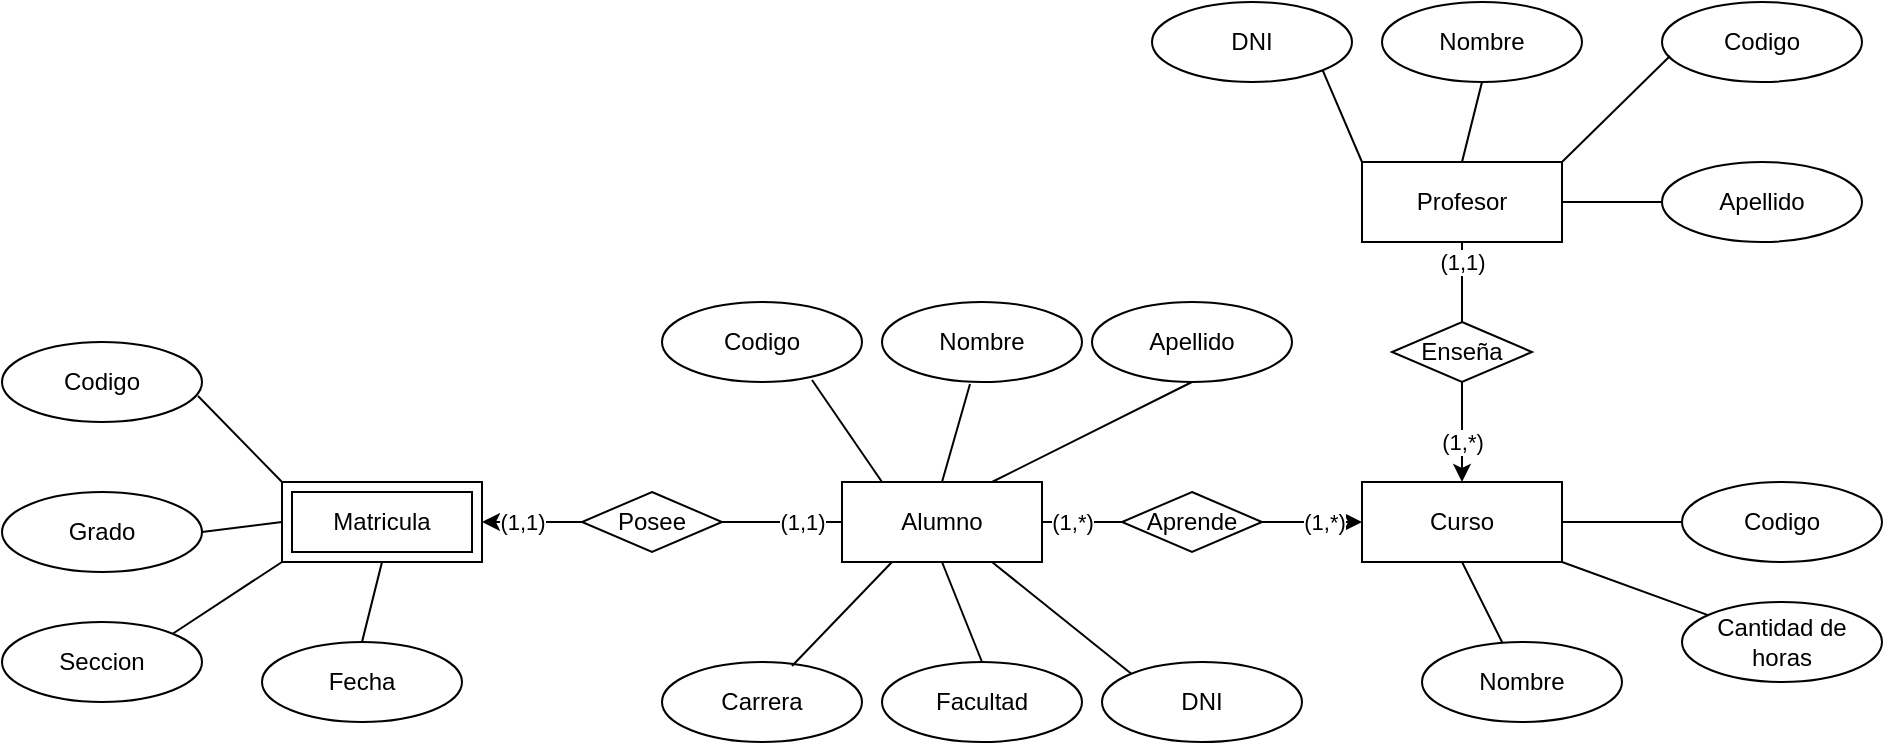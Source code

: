<mxfile version="26.2.9">
  <diagram id="R2lEEEUBdFMjLlhIrx00" name="Page-1">
    <mxGraphModel dx="1724" dy="473" grid="1" gridSize="10" guides="1" tooltips="1" connect="1" arrows="1" fold="1" page="1" pageScale="1" pageWidth="850" pageHeight="1100" math="0" shadow="0" extFonts="Permanent Marker^https://fonts.googleapis.com/css?family=Permanent+Marker">
      <root>
        <mxCell id="0" />
        <mxCell id="1" parent="0" />
        <mxCell id="a8ComjCyZuQCzHxMBu32-2" value="Curso" style="whiteSpace=wrap;html=1;align=center;" vertex="1" parent="1">
          <mxGeometry x="530" y="320" width="100" height="40" as="geometry" />
        </mxCell>
        <mxCell id="a8ComjCyZuQCzHxMBu32-4" value="Profesor" style="whiteSpace=wrap;html=1;align=center;" vertex="1" parent="1">
          <mxGeometry x="530" y="160" width="100" height="40" as="geometry" />
        </mxCell>
        <mxCell id="a8ComjCyZuQCzHxMBu32-5" value="Alumno" style="whiteSpace=wrap;html=1;align=center;" vertex="1" parent="1">
          <mxGeometry x="270" y="320" width="100" height="40" as="geometry" />
        </mxCell>
        <mxCell id="a8ComjCyZuQCzHxMBu32-6" value="Matricula" style="shape=ext;margin=3;double=1;whiteSpace=wrap;html=1;align=center;" vertex="1" parent="1">
          <mxGeometry x="-10" y="320" width="100" height="40" as="geometry" />
        </mxCell>
        <mxCell id="a8ComjCyZuQCzHxMBu32-7" value="Enseña" style="shape=rhombus;perimeter=rhombusPerimeter;whiteSpace=wrap;html=1;align=center;" vertex="1" parent="1">
          <mxGeometry x="545" y="240" width="70" height="30" as="geometry" />
        </mxCell>
        <mxCell id="a8ComjCyZuQCzHxMBu32-8" value="Posee" style="shape=rhombus;perimeter=rhombusPerimeter;whiteSpace=wrap;html=1;align=center;" vertex="1" parent="1">
          <mxGeometry x="140" y="325" width="70" height="30" as="geometry" />
        </mxCell>
        <mxCell id="a8ComjCyZuQCzHxMBu32-19" value="" style="endArrow=classic;html=1;rounded=0;exitX=0.5;exitY=1;exitDx=0;exitDy=0;entryX=0.5;entryY=0;entryDx=0;entryDy=0;" edge="1" parent="1" source="a8ComjCyZuQCzHxMBu32-7" target="a8ComjCyZuQCzHxMBu32-2">
          <mxGeometry width="50" height="50" relative="1" as="geometry">
            <mxPoint x="420" y="320" as="sourcePoint" />
            <mxPoint x="470" y="270" as="targetPoint" />
          </mxGeometry>
        </mxCell>
        <mxCell id="a8ComjCyZuQCzHxMBu32-68" value="(1,*)" style="edgeLabel;html=1;align=center;verticalAlign=middle;resizable=0;points=[];" vertex="1" connectable="0" parent="a8ComjCyZuQCzHxMBu32-19">
          <mxGeometry x="-0.32" relative="1" as="geometry">
            <mxPoint y="13" as="offset" />
          </mxGeometry>
        </mxCell>
        <mxCell id="a8ComjCyZuQCzHxMBu32-20" value="" style="endArrow=none;html=1;rounded=0;exitX=0.5;exitY=1;exitDx=0;exitDy=0;entryX=0.5;entryY=0;entryDx=0;entryDy=0;" edge="1" parent="1" source="a8ComjCyZuQCzHxMBu32-4" target="a8ComjCyZuQCzHxMBu32-7">
          <mxGeometry width="50" height="50" relative="1" as="geometry">
            <mxPoint x="420" y="320" as="sourcePoint" />
            <mxPoint x="470" y="270" as="targetPoint" />
          </mxGeometry>
        </mxCell>
        <mxCell id="a8ComjCyZuQCzHxMBu32-66" value="(1,1)" style="edgeLabel;html=1;align=center;verticalAlign=middle;resizable=0;points=[];" vertex="1" connectable="0" parent="a8ComjCyZuQCzHxMBu32-20">
          <mxGeometry x="0.1" y="-1" relative="1" as="geometry">
            <mxPoint x="1" y="-12" as="offset" />
          </mxGeometry>
        </mxCell>
        <mxCell id="a8ComjCyZuQCzHxMBu32-33" value="Aprende" style="shape=rhombus;perimeter=rhombusPerimeter;whiteSpace=wrap;html=1;align=center;" vertex="1" parent="1">
          <mxGeometry x="410" y="325" width="70" height="30" as="geometry" />
        </mxCell>
        <mxCell id="a8ComjCyZuQCzHxMBu32-36" value="" style="endArrow=classic;html=1;rounded=0;exitX=1;exitY=0.5;exitDx=0;exitDy=0;entryX=0;entryY=0.5;entryDx=0;entryDy=0;" edge="1" parent="1" source="a8ComjCyZuQCzHxMBu32-33" target="a8ComjCyZuQCzHxMBu32-2">
          <mxGeometry width="50" height="50" relative="1" as="geometry">
            <mxPoint x="260" y="300" as="sourcePoint" />
            <mxPoint x="310" y="250" as="targetPoint" />
          </mxGeometry>
        </mxCell>
        <mxCell id="a8ComjCyZuQCzHxMBu32-39" value="(1,*)" style="edgeLabel;html=1;align=center;verticalAlign=middle;resizable=0;points=[];" vertex="1" connectable="0" parent="a8ComjCyZuQCzHxMBu32-36">
          <mxGeometry x="-0.35" y="1" relative="1" as="geometry">
            <mxPoint x="14" y="1" as="offset" />
          </mxGeometry>
        </mxCell>
        <mxCell id="a8ComjCyZuQCzHxMBu32-37" value="" style="endArrow=none;html=1;rounded=0;exitX=1;exitY=0.5;exitDx=0;exitDy=0;entryX=0;entryY=0.5;entryDx=0;entryDy=0;" edge="1" parent="1" source="a8ComjCyZuQCzHxMBu32-5" target="a8ComjCyZuQCzHxMBu32-33">
          <mxGeometry width="50" height="50" relative="1" as="geometry">
            <mxPoint x="260" y="300" as="sourcePoint" />
            <mxPoint x="310" y="250" as="targetPoint" />
          </mxGeometry>
        </mxCell>
        <mxCell id="a8ComjCyZuQCzHxMBu32-38" value="(1,*)" style="edgeLabel;html=1;align=center;verticalAlign=middle;resizable=0;points=[];" vertex="1" connectable="0" parent="a8ComjCyZuQCzHxMBu32-37">
          <mxGeometry x="0.12" y="-1" relative="1" as="geometry">
            <mxPoint x="-8" y="-1" as="offset" />
          </mxGeometry>
        </mxCell>
        <mxCell id="a8ComjCyZuQCzHxMBu32-40" value="Apellido" style="ellipse;whiteSpace=wrap;html=1;align=center;" vertex="1" parent="1">
          <mxGeometry x="680" y="160" width="100" height="40" as="geometry" />
        </mxCell>
        <mxCell id="a8ComjCyZuQCzHxMBu32-41" value="Codigo" style="ellipse;whiteSpace=wrap;html=1;align=center;" vertex="1" parent="1">
          <mxGeometry x="680" y="80" width="100" height="40" as="geometry" />
        </mxCell>
        <mxCell id="a8ComjCyZuQCzHxMBu32-42" value="Nombre" style="ellipse;whiteSpace=wrap;html=1;align=center;" vertex="1" parent="1">
          <mxGeometry x="540" y="80" width="100" height="40" as="geometry" />
        </mxCell>
        <mxCell id="a8ComjCyZuQCzHxMBu32-43" value="DNI" style="ellipse;whiteSpace=wrap;html=1;align=center;" vertex="1" parent="1">
          <mxGeometry x="425" y="80" width="100" height="40" as="geometry" />
        </mxCell>
        <mxCell id="a8ComjCyZuQCzHxMBu32-44" value="" style="endArrow=none;html=1;rounded=0;exitX=1;exitY=1;exitDx=0;exitDy=0;entryX=0;entryY=0;entryDx=0;entryDy=0;" edge="1" parent="1" source="a8ComjCyZuQCzHxMBu32-43" target="a8ComjCyZuQCzHxMBu32-4">
          <mxGeometry width="50" height="50" relative="1" as="geometry">
            <mxPoint x="490" y="290" as="sourcePoint" />
            <mxPoint x="540" y="240" as="targetPoint" />
          </mxGeometry>
        </mxCell>
        <mxCell id="a8ComjCyZuQCzHxMBu32-45" value="" style="endArrow=none;html=1;rounded=0;exitX=0.5;exitY=1;exitDx=0;exitDy=0;entryX=0.5;entryY=0;entryDx=0;entryDy=0;" edge="1" parent="1" source="a8ComjCyZuQCzHxMBu32-42" target="a8ComjCyZuQCzHxMBu32-4">
          <mxGeometry width="50" height="50" relative="1" as="geometry">
            <mxPoint x="490" y="290" as="sourcePoint" />
            <mxPoint x="540" y="240" as="targetPoint" />
          </mxGeometry>
        </mxCell>
        <mxCell id="a8ComjCyZuQCzHxMBu32-46" value="" style="endArrow=none;html=1;rounded=0;exitX=0.04;exitY=0.675;exitDx=0;exitDy=0;exitPerimeter=0;entryX=1;entryY=0;entryDx=0;entryDy=0;" edge="1" parent="1" source="a8ComjCyZuQCzHxMBu32-41" target="a8ComjCyZuQCzHxMBu32-4">
          <mxGeometry width="50" height="50" relative="1" as="geometry">
            <mxPoint x="490" y="290" as="sourcePoint" />
            <mxPoint x="540" y="240" as="targetPoint" />
          </mxGeometry>
        </mxCell>
        <mxCell id="a8ComjCyZuQCzHxMBu32-47" value="" style="endArrow=none;html=1;rounded=0;exitX=0;exitY=0.5;exitDx=0;exitDy=0;entryX=1;entryY=0.5;entryDx=0;entryDy=0;" edge="1" parent="1" source="a8ComjCyZuQCzHxMBu32-40" target="a8ComjCyZuQCzHxMBu32-4">
          <mxGeometry width="50" height="50" relative="1" as="geometry">
            <mxPoint x="490" y="290" as="sourcePoint" />
            <mxPoint x="540" y="240" as="targetPoint" />
          </mxGeometry>
        </mxCell>
        <mxCell id="a8ComjCyZuQCzHxMBu32-48" value="DNI" style="ellipse;whiteSpace=wrap;html=1;align=center;" vertex="1" parent="1">
          <mxGeometry x="400" y="410" width="100" height="40" as="geometry" />
        </mxCell>
        <mxCell id="a8ComjCyZuQCzHxMBu32-49" value="Facultad" style="ellipse;whiteSpace=wrap;html=1;align=center;" vertex="1" parent="1">
          <mxGeometry x="290" y="410" width="100" height="40" as="geometry" />
        </mxCell>
        <mxCell id="a8ComjCyZuQCzHxMBu32-50" value="Carrera" style="ellipse;whiteSpace=wrap;html=1;align=center;" vertex="1" parent="1">
          <mxGeometry x="180" y="410" width="100" height="40" as="geometry" />
        </mxCell>
        <mxCell id="a8ComjCyZuQCzHxMBu32-51" value="Apellido" style="ellipse;whiteSpace=wrap;html=1;align=center;" vertex="1" parent="1">
          <mxGeometry x="395" y="230" width="100" height="40" as="geometry" />
        </mxCell>
        <mxCell id="a8ComjCyZuQCzHxMBu32-52" value="Nombre" style="ellipse;whiteSpace=wrap;html=1;align=center;" vertex="1" parent="1">
          <mxGeometry x="290" y="230" width="100" height="40" as="geometry" />
        </mxCell>
        <mxCell id="a8ComjCyZuQCzHxMBu32-53" value="Codigo" style="ellipse;whiteSpace=wrap;html=1;align=center;" vertex="1" parent="1">
          <mxGeometry x="180" y="230" width="100" height="40" as="geometry" />
        </mxCell>
        <mxCell id="a8ComjCyZuQCzHxMBu32-54" value="" style="endArrow=none;html=1;rounded=0;exitX=0.75;exitY=0.975;exitDx=0;exitDy=0;exitPerimeter=0;entryX=0.2;entryY=0;entryDx=0;entryDy=0;entryPerimeter=0;" edge="1" parent="1" source="a8ComjCyZuQCzHxMBu32-53" target="a8ComjCyZuQCzHxMBu32-5">
          <mxGeometry width="50" height="50" relative="1" as="geometry">
            <mxPoint x="290" y="380" as="sourcePoint" />
            <mxPoint x="340" y="330" as="targetPoint" />
          </mxGeometry>
        </mxCell>
        <mxCell id="a8ComjCyZuQCzHxMBu32-55" value="" style="endArrow=none;html=1;rounded=0;exitX=0.5;exitY=0;exitDx=0;exitDy=0;entryX=0.44;entryY=1.025;entryDx=0;entryDy=0;entryPerimeter=0;" edge="1" parent="1" source="a8ComjCyZuQCzHxMBu32-5" target="a8ComjCyZuQCzHxMBu32-52">
          <mxGeometry width="50" height="50" relative="1" as="geometry">
            <mxPoint x="290" y="380" as="sourcePoint" />
            <mxPoint x="340" y="330" as="targetPoint" />
          </mxGeometry>
        </mxCell>
        <mxCell id="a8ComjCyZuQCzHxMBu32-56" value="" style="endArrow=none;html=1;rounded=0;exitX=0.5;exitY=1;exitDx=0;exitDy=0;entryX=0.75;entryY=0;entryDx=0;entryDy=0;" edge="1" parent="1" source="a8ComjCyZuQCzHxMBu32-51" target="a8ComjCyZuQCzHxMBu32-5">
          <mxGeometry width="50" height="50" relative="1" as="geometry">
            <mxPoint x="290" y="380" as="sourcePoint" />
            <mxPoint x="340" y="330" as="targetPoint" />
          </mxGeometry>
        </mxCell>
        <mxCell id="a8ComjCyZuQCzHxMBu32-57" value="" style="endArrow=none;html=1;rounded=0;exitX=0.65;exitY=0.05;exitDx=0;exitDy=0;exitPerimeter=0;entryX=0.25;entryY=1;entryDx=0;entryDy=0;" edge="1" parent="1" source="a8ComjCyZuQCzHxMBu32-50" target="a8ComjCyZuQCzHxMBu32-5">
          <mxGeometry width="50" height="50" relative="1" as="geometry">
            <mxPoint x="290" y="380" as="sourcePoint" />
            <mxPoint x="340" y="330" as="targetPoint" />
          </mxGeometry>
        </mxCell>
        <mxCell id="a8ComjCyZuQCzHxMBu32-58" value="" style="endArrow=none;html=1;rounded=0;exitX=0.5;exitY=0;exitDx=0;exitDy=0;entryX=0.5;entryY=1;entryDx=0;entryDy=0;" edge="1" parent="1" source="a8ComjCyZuQCzHxMBu32-49" target="a8ComjCyZuQCzHxMBu32-5">
          <mxGeometry width="50" height="50" relative="1" as="geometry">
            <mxPoint x="290" y="380" as="sourcePoint" />
            <mxPoint x="340" y="330" as="targetPoint" />
          </mxGeometry>
        </mxCell>
        <mxCell id="a8ComjCyZuQCzHxMBu32-59" value="" style="endArrow=none;html=1;rounded=0;exitX=0;exitY=0;exitDx=0;exitDy=0;entryX=0.75;entryY=1;entryDx=0;entryDy=0;" edge="1" parent="1" source="a8ComjCyZuQCzHxMBu32-48" target="a8ComjCyZuQCzHxMBu32-5">
          <mxGeometry width="50" height="50" relative="1" as="geometry">
            <mxPoint x="290" y="380" as="sourcePoint" />
            <mxPoint x="340" y="330" as="targetPoint" />
          </mxGeometry>
        </mxCell>
        <mxCell id="a8ComjCyZuQCzHxMBu32-60" value="Nombre" style="ellipse;whiteSpace=wrap;html=1;align=center;" vertex="1" parent="1">
          <mxGeometry x="560" y="400" width="100" height="40" as="geometry" />
        </mxCell>
        <mxCell id="a8ComjCyZuQCzHxMBu32-61" value="Cantidad de horas" style="ellipse;whiteSpace=wrap;html=1;align=center;" vertex="1" parent="1">
          <mxGeometry x="690" y="380" width="100" height="40" as="geometry" />
        </mxCell>
        <mxCell id="a8ComjCyZuQCzHxMBu32-62" value="Codigo" style="ellipse;whiteSpace=wrap;html=1;align=center;" vertex="1" parent="1">
          <mxGeometry x="690" y="320" width="100" height="40" as="geometry" />
        </mxCell>
        <mxCell id="a8ComjCyZuQCzHxMBu32-63" value="" style="endArrow=none;html=1;rounded=0;entryX=0.5;entryY=1;entryDx=0;entryDy=0;" edge="1" parent="1" source="a8ComjCyZuQCzHxMBu32-60" target="a8ComjCyZuQCzHxMBu32-2">
          <mxGeometry width="50" height="50" relative="1" as="geometry">
            <mxPoint x="510" y="380" as="sourcePoint" />
            <mxPoint x="560" y="330" as="targetPoint" />
          </mxGeometry>
        </mxCell>
        <mxCell id="a8ComjCyZuQCzHxMBu32-64" value="" style="endArrow=none;html=1;rounded=0;entryX=1;entryY=1;entryDx=0;entryDy=0;" edge="1" parent="1" source="a8ComjCyZuQCzHxMBu32-61" target="a8ComjCyZuQCzHxMBu32-2">
          <mxGeometry width="50" height="50" relative="1" as="geometry">
            <mxPoint x="510" y="380" as="sourcePoint" />
            <mxPoint x="660" y="360" as="targetPoint" />
          </mxGeometry>
        </mxCell>
        <mxCell id="a8ComjCyZuQCzHxMBu32-65" value="" style="endArrow=none;html=1;rounded=0;exitX=0;exitY=0.5;exitDx=0;exitDy=0;entryX=1;entryY=0.5;entryDx=0;entryDy=0;" edge="1" parent="1" source="a8ComjCyZuQCzHxMBu32-62" target="a8ComjCyZuQCzHxMBu32-2">
          <mxGeometry width="50" height="50" relative="1" as="geometry">
            <mxPoint x="510" y="380" as="sourcePoint" />
            <mxPoint x="560" y="330" as="targetPoint" />
          </mxGeometry>
        </mxCell>
        <mxCell id="a8ComjCyZuQCzHxMBu32-69" value="" style="endArrow=classic;html=1;rounded=0;exitX=0;exitY=0.5;exitDx=0;exitDy=0;entryX=1;entryY=0.5;entryDx=0;entryDy=0;" edge="1" parent="1" source="a8ComjCyZuQCzHxMBu32-8" target="a8ComjCyZuQCzHxMBu32-6">
          <mxGeometry width="50" height="50" relative="1" as="geometry">
            <mxPoint x="240" y="340" as="sourcePoint" />
            <mxPoint x="290" y="290" as="targetPoint" />
          </mxGeometry>
        </mxCell>
        <mxCell id="a8ComjCyZuQCzHxMBu32-73" value="(1,1)" style="edgeLabel;html=1;align=center;verticalAlign=middle;resizable=0;points=[];" vertex="1" connectable="0" parent="a8ComjCyZuQCzHxMBu32-69">
          <mxGeometry x="-0.24" y="-3" relative="1" as="geometry">
            <mxPoint x="-11" y="3" as="offset" />
          </mxGeometry>
        </mxCell>
        <mxCell id="a8ComjCyZuQCzHxMBu32-70" value="" style="endArrow=none;html=1;rounded=0;exitX=0;exitY=0.5;exitDx=0;exitDy=0;entryX=1;entryY=0.5;entryDx=0;entryDy=0;" edge="1" parent="1" source="a8ComjCyZuQCzHxMBu32-5" target="a8ComjCyZuQCzHxMBu32-8">
          <mxGeometry width="50" height="50" relative="1" as="geometry">
            <mxPoint x="240" y="340" as="sourcePoint" />
            <mxPoint x="290" y="290" as="targetPoint" />
          </mxGeometry>
        </mxCell>
        <mxCell id="a8ComjCyZuQCzHxMBu32-71" value="(1,1)" style="edgeLabel;html=1;align=center;verticalAlign=middle;resizable=0;points=[];" vertex="1" connectable="0" parent="a8ComjCyZuQCzHxMBu32-70">
          <mxGeometry x="-0.1" y="-2" relative="1" as="geometry">
            <mxPoint x="7" y="2" as="offset" />
          </mxGeometry>
        </mxCell>
        <mxCell id="a8ComjCyZuQCzHxMBu32-74" value="Fecha" style="ellipse;whiteSpace=wrap;html=1;align=center;" vertex="1" parent="1">
          <mxGeometry x="-20" y="400" width="100" height="40" as="geometry" />
        </mxCell>
        <mxCell id="a8ComjCyZuQCzHxMBu32-75" value="Seccion" style="ellipse;whiteSpace=wrap;html=1;align=center;" vertex="1" parent="1">
          <mxGeometry x="-150" y="390" width="100" height="40" as="geometry" />
        </mxCell>
        <mxCell id="a8ComjCyZuQCzHxMBu32-76" value="Grado" style="ellipse;whiteSpace=wrap;html=1;align=center;" vertex="1" parent="1">
          <mxGeometry x="-150" y="325" width="100" height="40" as="geometry" />
        </mxCell>
        <mxCell id="a8ComjCyZuQCzHxMBu32-77" value="Codigo" style="ellipse;whiteSpace=wrap;html=1;align=center;" vertex="1" parent="1">
          <mxGeometry x="-150" y="250" width="100" height="40" as="geometry" />
        </mxCell>
        <mxCell id="a8ComjCyZuQCzHxMBu32-78" value="" style="endArrow=none;html=1;rounded=0;exitX=0.5;exitY=0;exitDx=0;exitDy=0;entryX=0.5;entryY=1;entryDx=0;entryDy=0;" edge="1" parent="1" source="a8ComjCyZuQCzHxMBu32-74" target="a8ComjCyZuQCzHxMBu32-6">
          <mxGeometry width="50" height="50" relative="1" as="geometry">
            <mxPoint x="240" y="340" as="sourcePoint" />
            <mxPoint x="290" y="290" as="targetPoint" />
          </mxGeometry>
        </mxCell>
        <mxCell id="a8ComjCyZuQCzHxMBu32-79" value="" style="endArrow=none;html=1;rounded=0;exitX=1;exitY=0;exitDx=0;exitDy=0;entryX=0;entryY=1;entryDx=0;entryDy=0;" edge="1" parent="1" source="a8ComjCyZuQCzHxMBu32-75" target="a8ComjCyZuQCzHxMBu32-6">
          <mxGeometry width="50" height="50" relative="1" as="geometry">
            <mxPoint x="240" y="340" as="sourcePoint" />
            <mxPoint x="290" y="290" as="targetPoint" />
          </mxGeometry>
        </mxCell>
        <mxCell id="a8ComjCyZuQCzHxMBu32-80" value="" style="endArrow=none;html=1;rounded=0;exitX=1;exitY=0.5;exitDx=0;exitDy=0;entryX=0;entryY=0.5;entryDx=0;entryDy=0;" edge="1" parent="1" source="a8ComjCyZuQCzHxMBu32-76" target="a8ComjCyZuQCzHxMBu32-6">
          <mxGeometry width="50" height="50" relative="1" as="geometry">
            <mxPoint x="240" y="340" as="sourcePoint" />
            <mxPoint x="290" y="290" as="targetPoint" />
          </mxGeometry>
        </mxCell>
        <mxCell id="a8ComjCyZuQCzHxMBu32-81" value="" style="endArrow=none;html=1;rounded=0;exitX=0.98;exitY=0.675;exitDx=0;exitDy=0;exitPerimeter=0;entryX=0;entryY=0;entryDx=0;entryDy=0;" edge="1" parent="1" source="a8ComjCyZuQCzHxMBu32-77" target="a8ComjCyZuQCzHxMBu32-6">
          <mxGeometry width="50" height="50" relative="1" as="geometry">
            <mxPoint x="240" y="340" as="sourcePoint" />
            <mxPoint x="290" y="290" as="targetPoint" />
          </mxGeometry>
        </mxCell>
      </root>
    </mxGraphModel>
  </diagram>
</mxfile>
